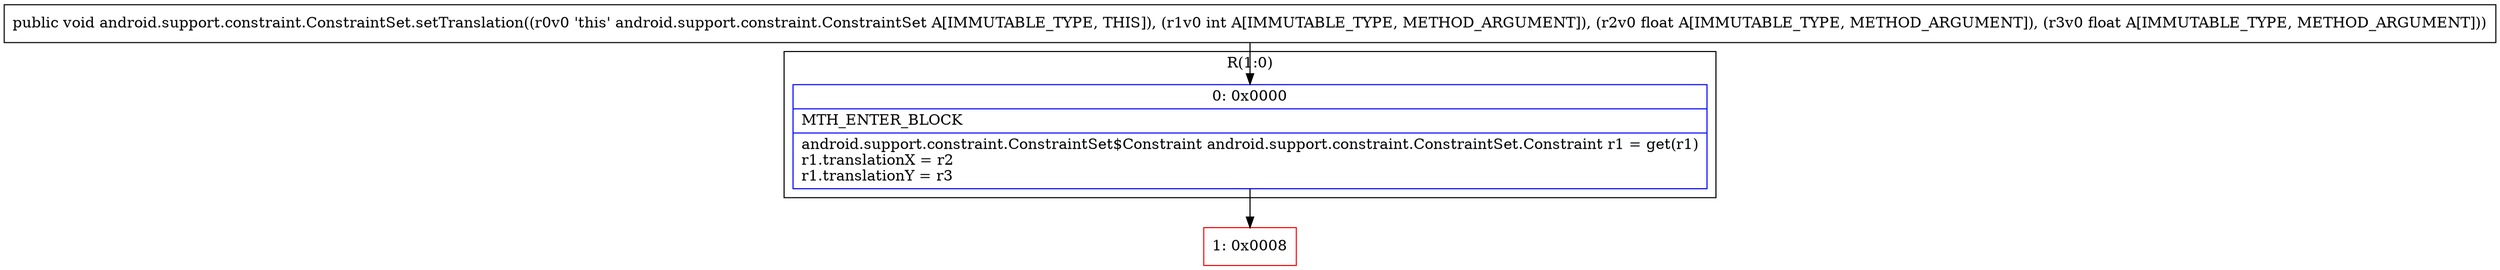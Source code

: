 digraph "CFG forandroid.support.constraint.ConstraintSet.setTranslation(IFF)V" {
subgraph cluster_Region_252664107 {
label = "R(1:0)";
node [shape=record,color=blue];
Node_0 [shape=record,label="{0\:\ 0x0000|MTH_ENTER_BLOCK\l|android.support.constraint.ConstraintSet$Constraint android.support.constraint.ConstraintSet.Constraint r1 = get(r1)\lr1.translationX = r2\lr1.translationY = r3\l}"];
}
Node_1 [shape=record,color=red,label="{1\:\ 0x0008}"];
MethodNode[shape=record,label="{public void android.support.constraint.ConstraintSet.setTranslation((r0v0 'this' android.support.constraint.ConstraintSet A[IMMUTABLE_TYPE, THIS]), (r1v0 int A[IMMUTABLE_TYPE, METHOD_ARGUMENT]), (r2v0 float A[IMMUTABLE_TYPE, METHOD_ARGUMENT]), (r3v0 float A[IMMUTABLE_TYPE, METHOD_ARGUMENT])) }"];
MethodNode -> Node_0;
Node_0 -> Node_1;
}

